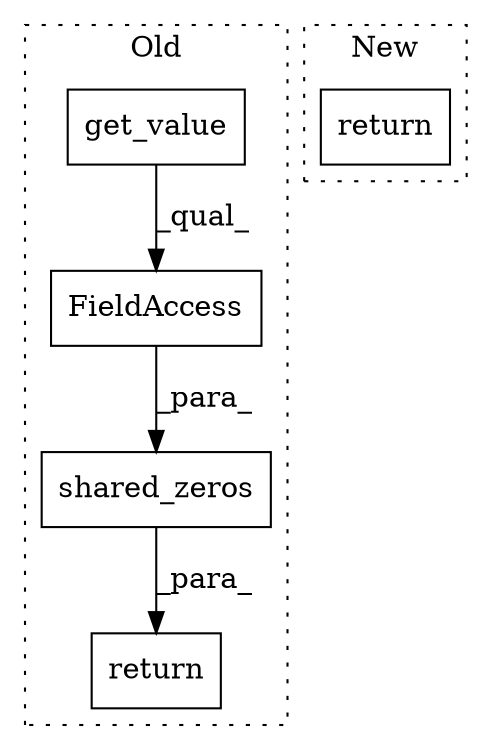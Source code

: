 digraph G {
subgraph cluster0 {
1 [label="get_value" a="32" s="2888" l="11" shape="box"];
3 [label="return" a="41" s="3199" l="7" shape="box"];
4 [label="FieldAccess" a="22" s="2886" l="19" shape="box"];
5 [label="shared_zeros" a="32" s="2873,2905" l="13,1" shape="box"];
label = "Old";
style="dotted";
}
subgraph cluster1 {
2 [label="return" a="41" s="3091" l="7" shape="box"];
label = "New";
style="dotted";
}
1 -> 4 [label="_qual_"];
4 -> 5 [label="_para_"];
5 -> 3 [label="_para_"];
}
